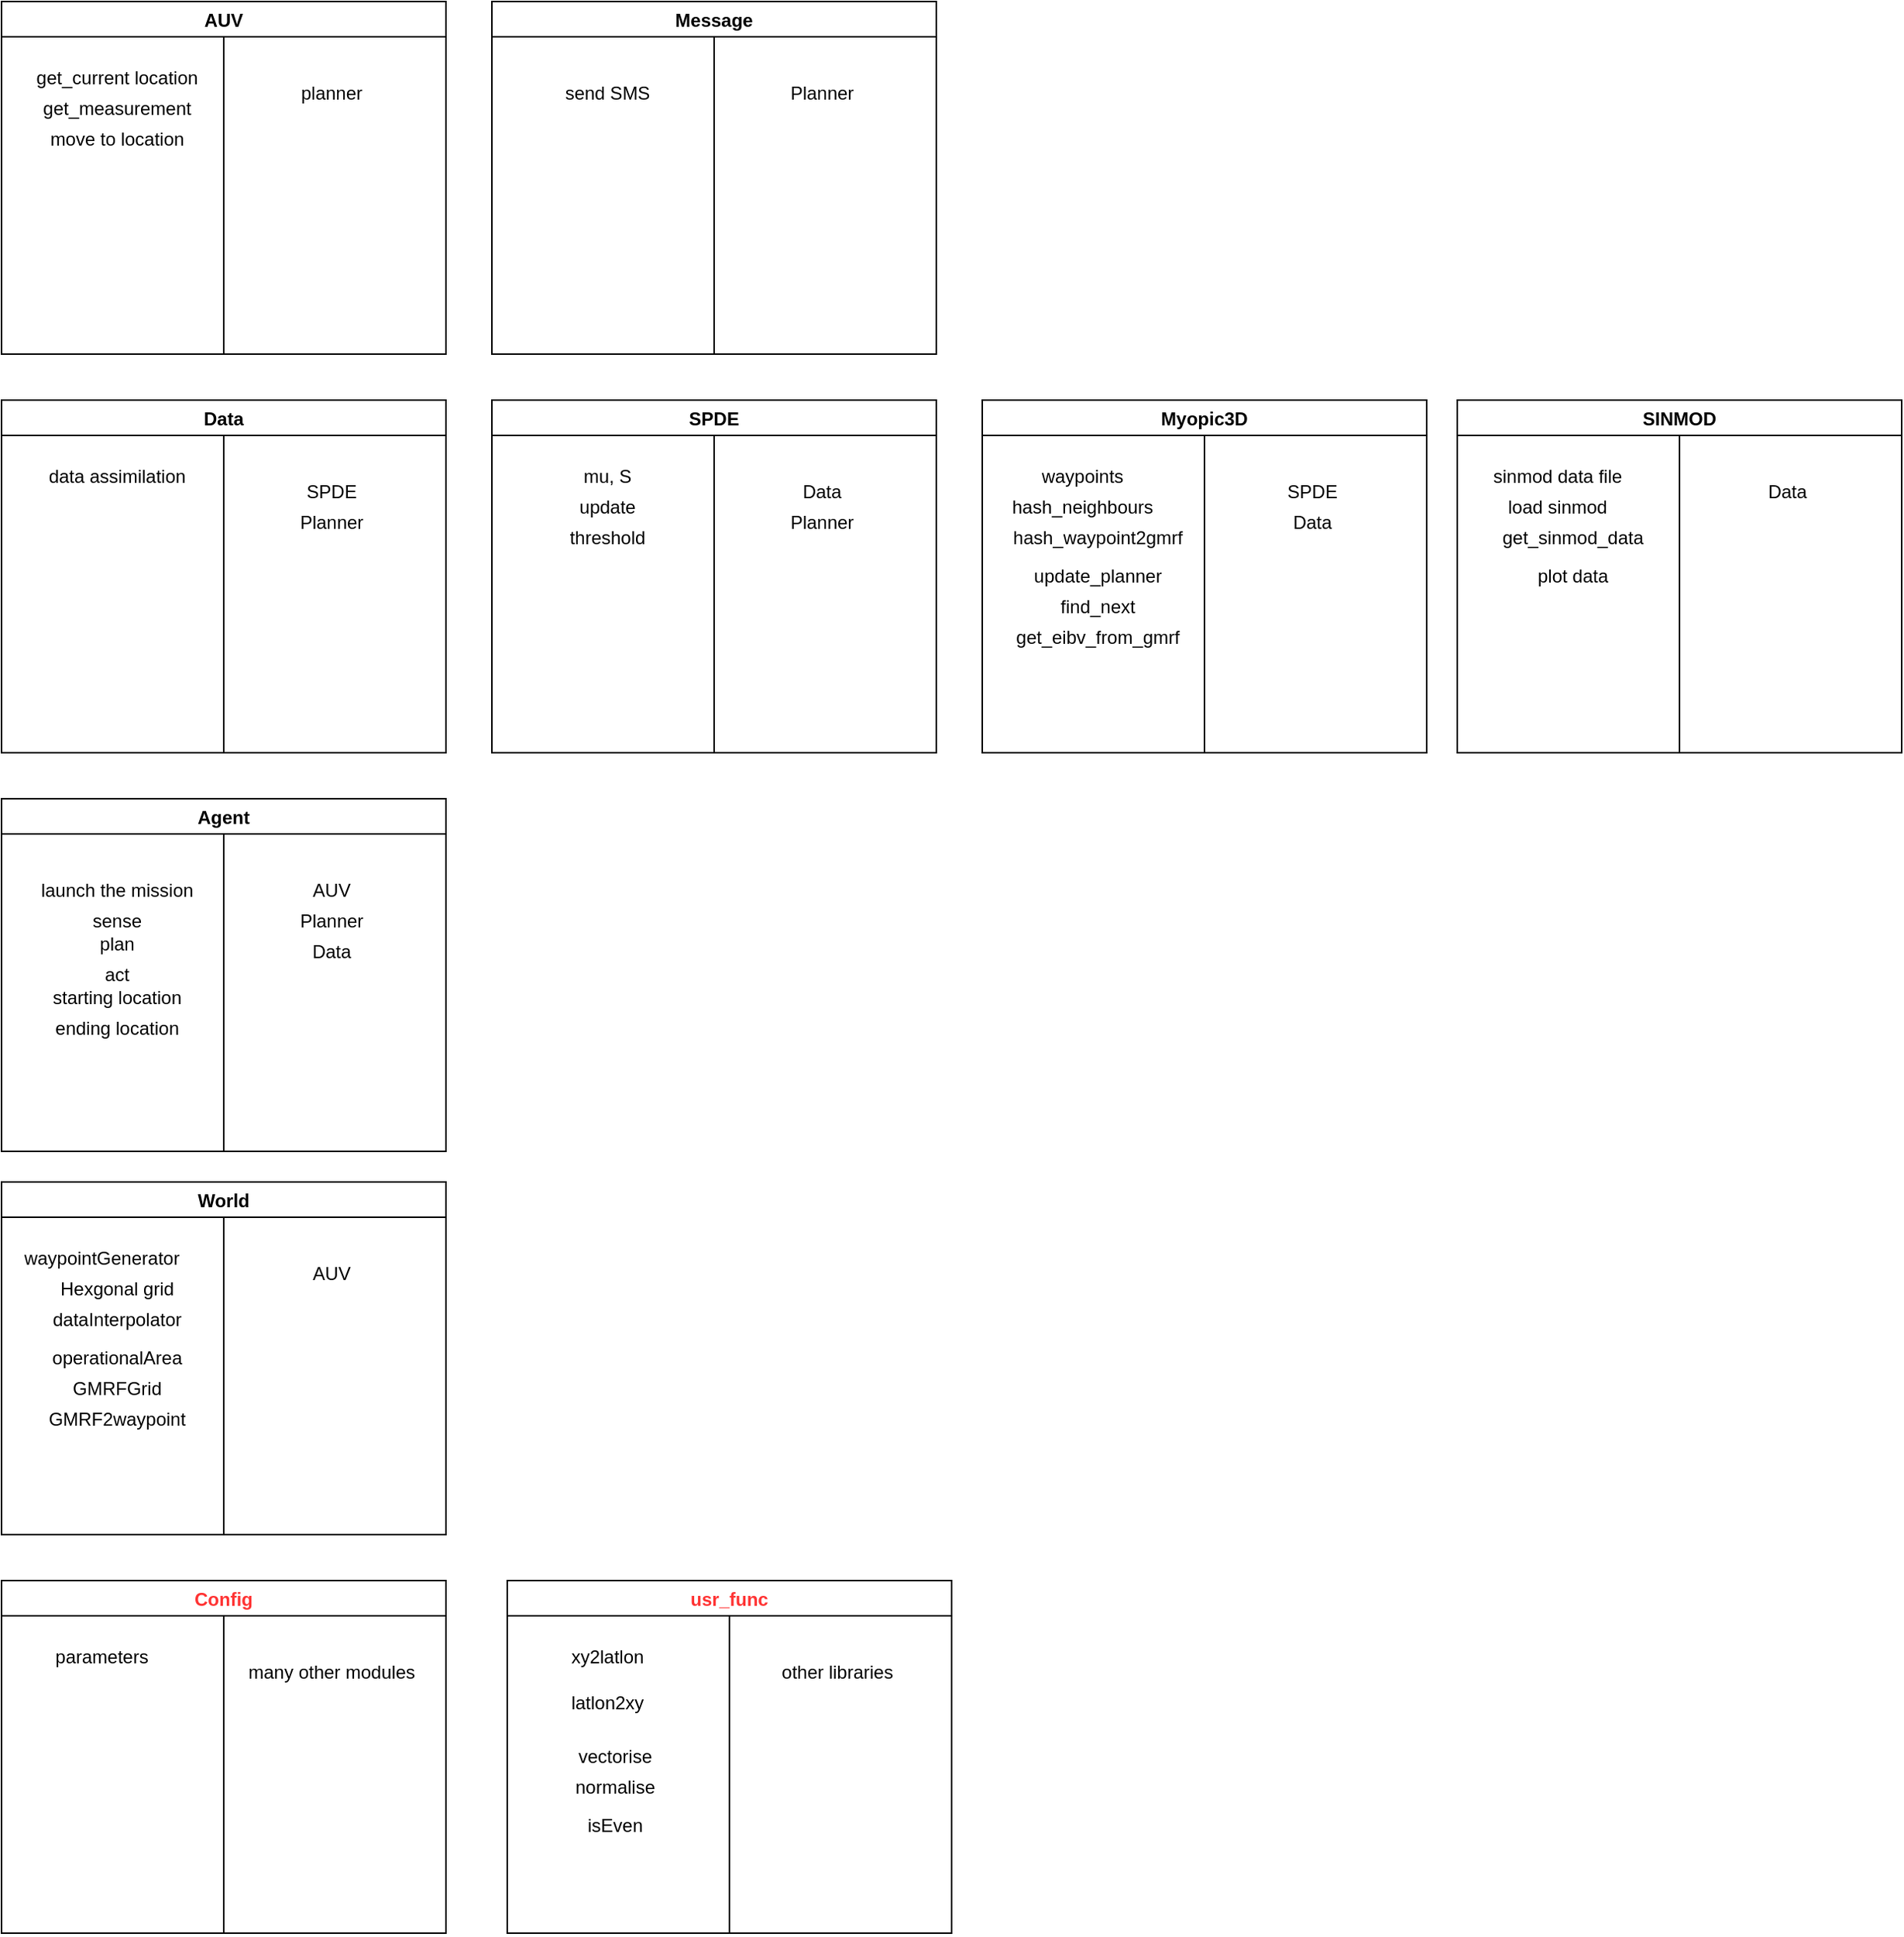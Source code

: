 <mxfile version="20.3.0" type="device"><diagram id="g1CnJB_Rr_9FsxK_g9BP" name="Page-1"><mxGraphModel dx="1078" dy="611" grid="1" gridSize="10" guides="1" tooltips="1" connect="1" arrows="1" fold="1" page="1" pageScale="1" pageWidth="4681" pageHeight="3300" math="0" shadow="0"><root><mxCell id="0"/><mxCell id="1" parent="0"/><mxCell id="GoGUJSBJ-pz_oauITj-g-151" value="" style="group" parent="1" vertex="1" connectable="0"><mxGeometry x="170" y="60" width="290" height="230" as="geometry"/></mxCell><mxCell id="GoGUJSBJ-pz_oauITj-g-152" value="" style="endArrow=none;html=1;rounded=0;exitX=0.5;exitY=1;exitDx=0;exitDy=0;entryX=0.5;entryY=0;entryDx=0;entryDy=0;" parent="GoGUJSBJ-pz_oauITj-g-151" source="GoGUJSBJ-pz_oauITj-g-153" target="GoGUJSBJ-pz_oauITj-g-153" edge="1"><mxGeometry width="50" height="50" relative="1" as="geometry"><mxPoint x="195" y="140" as="sourcePoint"/><mxPoint x="190" y="30" as="targetPoint"/></mxGeometry></mxCell><mxCell id="GoGUJSBJ-pz_oauITj-g-153" value="AUV" style="swimlane;" parent="GoGUJSBJ-pz_oauITj-g-151" vertex="1"><mxGeometry width="290" height="230" as="geometry"><mxRectangle x="430" y="340" width="130" height="23" as="alternateBounds"/></mxGeometry></mxCell><mxCell id="GoGUJSBJ-pz_oauITj-g-154" value="get_current location" style="text;html=1;align=center;verticalAlign=middle;resizable=0;points=[];autosize=1;strokeColor=none;fillColor=none;" parent="GoGUJSBJ-pz_oauITj-g-153" vertex="1"><mxGeometry x="15" y="40" width="120" height="20" as="geometry"/></mxCell><mxCell id="GoGUJSBJ-pz_oauITj-g-155" value="planner" style="text;html=1;align=center;verticalAlign=middle;resizable=0;points=[];autosize=1;strokeColor=none;fillColor=none;" parent="GoGUJSBJ-pz_oauITj-g-153" vertex="1"><mxGeometry x="185" y="50" width="60" height="20" as="geometry"/></mxCell><mxCell id="GoGUJSBJ-pz_oauITj-g-156" value="get_measurement" style="text;html=1;align=center;verticalAlign=middle;resizable=0;points=[];autosize=1;strokeColor=none;fillColor=none;" parent="GoGUJSBJ-pz_oauITj-g-153" vertex="1"><mxGeometry x="20" y="60" width="110" height="20" as="geometry"/></mxCell><mxCell id="GoGUJSBJ-pz_oauITj-g-158" value="move to location" style="text;html=1;align=center;verticalAlign=middle;resizable=0;points=[];autosize=1;strokeColor=none;fillColor=none;" parent="GoGUJSBJ-pz_oauITj-g-153" vertex="1"><mxGeometry x="25" y="80" width="100" height="20" as="geometry"/></mxCell><mxCell id="GoGUJSBJ-pz_oauITj-g-161" value="" style="group" parent="1" vertex="1" connectable="0"><mxGeometry x="490" y="60" width="290" height="230" as="geometry"/></mxCell><mxCell id="GoGUJSBJ-pz_oauITj-g-162" value="" style="endArrow=none;html=1;rounded=0;exitX=0.5;exitY=1;exitDx=0;exitDy=0;entryX=0.5;entryY=0;entryDx=0;entryDy=0;" parent="GoGUJSBJ-pz_oauITj-g-161" source="GoGUJSBJ-pz_oauITj-g-163" target="GoGUJSBJ-pz_oauITj-g-163" edge="1"><mxGeometry width="50" height="50" relative="1" as="geometry"><mxPoint x="195" y="140" as="sourcePoint"/><mxPoint x="190" y="30" as="targetPoint"/></mxGeometry></mxCell><mxCell id="GoGUJSBJ-pz_oauITj-g-163" value="Message" style="swimlane;" parent="GoGUJSBJ-pz_oauITj-g-161" vertex="1"><mxGeometry width="290" height="230" as="geometry"><mxRectangle x="430" y="340" width="130" height="23" as="alternateBounds"/></mxGeometry></mxCell><mxCell id="GoGUJSBJ-pz_oauITj-g-164" value="send SMS" style="text;html=1;align=center;verticalAlign=middle;resizable=0;points=[];autosize=1;strokeColor=none;fillColor=none;" parent="GoGUJSBJ-pz_oauITj-g-163" vertex="1"><mxGeometry x="40" y="50" width="70" height="20" as="geometry"/></mxCell><mxCell id="GoGUJSBJ-pz_oauITj-g-165" value="Planner" style="text;html=1;align=center;verticalAlign=middle;resizable=0;points=[];autosize=1;strokeColor=none;fillColor=none;" parent="GoGUJSBJ-pz_oauITj-g-163" vertex="1"><mxGeometry x="185" y="50" width="60" height="20" as="geometry"/></mxCell><mxCell id="GoGUJSBJ-pz_oauITj-g-168" value="" style="group" parent="1" vertex="1" connectable="0"><mxGeometry x="170" y="320" width="290" height="230" as="geometry"/></mxCell><mxCell id="GoGUJSBJ-pz_oauITj-g-169" value="" style="endArrow=none;html=1;rounded=0;exitX=0.5;exitY=1;exitDx=0;exitDy=0;entryX=0.5;entryY=0;entryDx=0;entryDy=0;" parent="GoGUJSBJ-pz_oauITj-g-168" source="GoGUJSBJ-pz_oauITj-g-170" target="GoGUJSBJ-pz_oauITj-g-170" edge="1"><mxGeometry width="50" height="50" relative="1" as="geometry"><mxPoint x="195" y="140" as="sourcePoint"/><mxPoint x="190" y="30" as="targetPoint"/></mxGeometry></mxCell><mxCell id="GoGUJSBJ-pz_oauITj-g-170" value="Data" style="swimlane;" parent="GoGUJSBJ-pz_oauITj-g-168" vertex="1"><mxGeometry width="290" height="230" as="geometry"><mxRectangle x="430" y="340" width="130" height="23" as="alternateBounds"/></mxGeometry></mxCell><mxCell id="GoGUJSBJ-pz_oauITj-g-171" value="data assimilation" style="text;html=1;align=center;verticalAlign=middle;resizable=0;points=[];autosize=1;strokeColor=none;fillColor=none;" parent="GoGUJSBJ-pz_oauITj-g-170" vertex="1"><mxGeometry x="25" y="40" width="100" height="20" as="geometry"/></mxCell><mxCell id="GoGUJSBJ-pz_oauITj-g-172" value="SPDE" style="text;html=1;align=center;verticalAlign=middle;resizable=0;points=[];autosize=1;strokeColor=none;fillColor=none;" parent="GoGUJSBJ-pz_oauITj-g-170" vertex="1"><mxGeometry x="190" y="50" width="50" height="20" as="geometry"/></mxCell><mxCell id="GoGUJSBJ-pz_oauITj-g-175" value="Planner" style="text;html=1;align=center;verticalAlign=middle;resizable=0;points=[];autosize=1;strokeColor=none;fillColor=none;" parent="GoGUJSBJ-pz_oauITj-g-170" vertex="1"><mxGeometry x="185" y="70" width="60" height="20" as="geometry"/></mxCell><mxCell id="GoGUJSBJ-pz_oauITj-g-180" value="" style="group" parent="1" vertex="1" connectable="0"><mxGeometry x="490" y="320" width="290" height="230" as="geometry"/></mxCell><mxCell id="GoGUJSBJ-pz_oauITj-g-181" value="" style="endArrow=none;html=1;rounded=0;exitX=0.5;exitY=1;exitDx=0;exitDy=0;entryX=0.5;entryY=0;entryDx=0;entryDy=0;" parent="GoGUJSBJ-pz_oauITj-g-180" source="GoGUJSBJ-pz_oauITj-g-182" target="GoGUJSBJ-pz_oauITj-g-182" edge="1"><mxGeometry width="50" height="50" relative="1" as="geometry"><mxPoint x="195" y="140" as="sourcePoint"/><mxPoint x="190" y="30" as="targetPoint"/></mxGeometry></mxCell><mxCell id="GoGUJSBJ-pz_oauITj-g-182" value="SPDE" style="swimlane;" parent="GoGUJSBJ-pz_oauITj-g-180" vertex="1"><mxGeometry width="290" height="230" as="geometry"><mxRectangle x="430" y="340" width="130" height="23" as="alternateBounds"/></mxGeometry></mxCell><mxCell id="GoGUJSBJ-pz_oauITj-g-183" value="mu, S" style="text;html=1;align=center;verticalAlign=middle;resizable=0;points=[];autosize=1;strokeColor=none;fillColor=none;" parent="GoGUJSBJ-pz_oauITj-g-182" vertex="1"><mxGeometry x="50" y="40" width="50" height="20" as="geometry"/></mxCell><mxCell id="GoGUJSBJ-pz_oauITj-g-184" value="Data" style="text;html=1;align=center;verticalAlign=middle;resizable=0;points=[];autosize=1;strokeColor=none;fillColor=none;" parent="GoGUJSBJ-pz_oauITj-g-182" vertex="1"><mxGeometry x="195" y="50" width="40" height="20" as="geometry"/></mxCell><mxCell id="GoGUJSBJ-pz_oauITj-g-185" value="Planner" style="text;html=1;align=center;verticalAlign=middle;resizable=0;points=[];autosize=1;strokeColor=none;fillColor=none;" parent="GoGUJSBJ-pz_oauITj-g-182" vertex="1"><mxGeometry x="185" y="70" width="60" height="20" as="geometry"/></mxCell><mxCell id="GoGUJSBJ-pz_oauITj-g-238" value="update" style="text;html=1;align=center;verticalAlign=middle;resizable=0;points=[];autosize=1;strokeColor=none;fillColor=none;" parent="GoGUJSBJ-pz_oauITj-g-182" vertex="1"><mxGeometry x="50" y="60" width="50" height="20" as="geometry"/></mxCell><mxCell id="GoGUJSBJ-pz_oauITj-g-250" value="threshold" style="text;html=1;align=center;verticalAlign=middle;resizable=0;points=[];autosize=1;strokeColor=none;fillColor=none;" parent="GoGUJSBJ-pz_oauITj-g-182" vertex="1"><mxGeometry x="45" y="80" width="60" height="20" as="geometry"/></mxCell><mxCell id="GoGUJSBJ-pz_oauITj-g-188" value="" style="group" parent="1" vertex="1" connectable="0"><mxGeometry x="500" y="1090" width="290" height="230" as="geometry"/></mxCell><mxCell id="GoGUJSBJ-pz_oauITj-g-189" value="" style="endArrow=none;html=1;rounded=0;exitX=0.5;exitY=1;exitDx=0;exitDy=0;entryX=0.5;entryY=0;entryDx=0;entryDy=0;" parent="GoGUJSBJ-pz_oauITj-g-188" source="GoGUJSBJ-pz_oauITj-g-190" target="GoGUJSBJ-pz_oauITj-g-190" edge="1"><mxGeometry width="50" height="50" relative="1" as="geometry"><mxPoint x="195" y="140" as="sourcePoint"/><mxPoint x="190" y="30" as="targetPoint"/></mxGeometry></mxCell><mxCell id="GoGUJSBJ-pz_oauITj-g-190" value="usr_func" style="swimlane;fontColor=#FF3333;" parent="GoGUJSBJ-pz_oauITj-g-188" vertex="1"><mxGeometry width="290" height="230" as="geometry"><mxRectangle x="430" y="340" width="130" height="23" as="alternateBounds"/></mxGeometry></mxCell><mxCell id="GoGUJSBJ-pz_oauITj-g-191" value="xy2latlon" style="text;html=1;align=center;verticalAlign=middle;resizable=0;points=[];autosize=1;strokeColor=none;fillColor=none;" parent="GoGUJSBJ-pz_oauITj-g-190" vertex="1"><mxGeometry x="35" y="40" width="60" height="20" as="geometry"/></mxCell><mxCell id="GoGUJSBJ-pz_oauITj-g-192" value="latlon2xy" style="text;html=1;align=center;verticalAlign=middle;resizable=0;points=[];autosize=1;strokeColor=none;fillColor=none;" parent="GoGUJSBJ-pz_oauITj-g-190" vertex="1"><mxGeometry x="35" y="70" width="60" height="20" as="geometry"/></mxCell><mxCell id="GoGUJSBJ-pz_oauITj-g-193" value="other libraries" style="text;html=1;align=center;verticalAlign=middle;resizable=0;points=[];autosize=1;strokeColor=none;fillColor=none;" parent="GoGUJSBJ-pz_oauITj-g-190" vertex="1"><mxGeometry x="170" y="50" width="90" height="20" as="geometry"/></mxCell><mxCell id="GoGUJSBJ-pz_oauITj-g-194" value="vectorise" style="text;html=1;align=center;verticalAlign=middle;resizable=0;points=[];autosize=1;strokeColor=none;fillColor=none;" parent="GoGUJSBJ-pz_oauITj-g-190" vertex="1"><mxGeometry x="40" y="105" width="60" height="20" as="geometry"/></mxCell><mxCell id="GoGUJSBJ-pz_oauITj-g-195" value="normalise" style="text;html=1;align=center;verticalAlign=middle;resizable=0;points=[];autosize=1;strokeColor=none;fillColor=none;" parent="GoGUJSBJ-pz_oauITj-g-190" vertex="1"><mxGeometry x="35" y="125" width="70" height="20" as="geometry"/></mxCell><mxCell id="GoGUJSBJ-pz_oauITj-g-196" value="isEven" style="text;html=1;align=center;verticalAlign=middle;resizable=0;points=[];autosize=1;strokeColor=none;fillColor=none;" parent="GoGUJSBJ-pz_oauITj-g-190" vertex="1"><mxGeometry x="45" y="150" width="50" height="20" as="geometry"/></mxCell><mxCell id="GoGUJSBJ-pz_oauITj-g-197" value="" style="group" parent="1" vertex="1" connectable="0"><mxGeometry x="170" y="1090" width="290" height="230" as="geometry"/></mxCell><mxCell id="GoGUJSBJ-pz_oauITj-g-198" value="" style="endArrow=none;html=1;rounded=0;exitX=0.5;exitY=1;exitDx=0;exitDy=0;entryX=0.5;entryY=0;entryDx=0;entryDy=0;" parent="GoGUJSBJ-pz_oauITj-g-197" source="GoGUJSBJ-pz_oauITj-g-199" target="GoGUJSBJ-pz_oauITj-g-199" edge="1"><mxGeometry width="50" height="50" relative="1" as="geometry"><mxPoint x="195" y="140" as="sourcePoint"/><mxPoint x="190" y="30" as="targetPoint"/></mxGeometry></mxCell><mxCell id="GoGUJSBJ-pz_oauITj-g-199" value="Config" style="swimlane;fontColor=#FF3333;" parent="GoGUJSBJ-pz_oauITj-g-197" vertex="1"><mxGeometry width="290" height="230" as="geometry"><mxRectangle x="430" y="340" width="130" height="23" as="alternateBounds"/></mxGeometry></mxCell><mxCell id="GoGUJSBJ-pz_oauITj-g-200" value="parameters" style="text;html=1;align=center;verticalAlign=middle;resizable=0;points=[];autosize=1;strokeColor=none;fillColor=none;" parent="GoGUJSBJ-pz_oauITj-g-199" vertex="1"><mxGeometry x="25" y="40" width="80" height="20" as="geometry"/></mxCell><mxCell id="GoGUJSBJ-pz_oauITj-g-201" value="many other modules" style="text;html=1;align=center;verticalAlign=middle;resizable=0;points=[];autosize=1;strokeColor=none;fillColor=none;" parent="GoGUJSBJ-pz_oauITj-g-199" vertex="1"><mxGeometry x="155" y="50" width="120" height="20" as="geometry"/></mxCell><mxCell id="GoGUJSBJ-pz_oauITj-g-230" value="" style="group" parent="1" vertex="1" connectable="0"><mxGeometry x="170" y="580" width="290" height="230" as="geometry"/></mxCell><mxCell id="GoGUJSBJ-pz_oauITj-g-231" value="" style="endArrow=none;html=1;rounded=0;exitX=0.5;exitY=1;exitDx=0;exitDy=0;entryX=0.5;entryY=0;entryDx=0;entryDy=0;" parent="GoGUJSBJ-pz_oauITj-g-230" source="GoGUJSBJ-pz_oauITj-g-232" target="GoGUJSBJ-pz_oauITj-g-232" edge="1"><mxGeometry width="50" height="50" relative="1" as="geometry"><mxPoint x="195" y="140" as="sourcePoint"/><mxPoint x="190" y="30" as="targetPoint"/></mxGeometry></mxCell><mxCell id="GoGUJSBJ-pz_oauITj-g-232" value="Agent" style="swimlane;" parent="GoGUJSBJ-pz_oauITj-g-230" vertex="1"><mxGeometry width="290" height="230" as="geometry"><mxRectangle x="430" y="340" width="130" height="23" as="alternateBounds"/></mxGeometry></mxCell><mxCell id="GoGUJSBJ-pz_oauITj-g-233" value="launch the mission" style="text;html=1;align=center;verticalAlign=middle;resizable=0;points=[];autosize=1;strokeColor=none;fillColor=none;" parent="GoGUJSBJ-pz_oauITj-g-232" vertex="1"><mxGeometry x="20" y="50" width="110" height="20" as="geometry"/></mxCell><mxCell id="GoGUJSBJ-pz_oauITj-g-234" value="AUV" style="text;html=1;align=center;verticalAlign=middle;resizable=0;points=[];autosize=1;strokeColor=none;fillColor=none;" parent="GoGUJSBJ-pz_oauITj-g-232" vertex="1"><mxGeometry x="195" y="50" width="40" height="20" as="geometry"/></mxCell><mxCell id="GoGUJSBJ-pz_oauITj-g-235" value="Planner" style="text;html=1;align=center;verticalAlign=middle;resizable=0;points=[];autosize=1;strokeColor=none;fillColor=none;" parent="GoGUJSBJ-pz_oauITj-g-232" vertex="1"><mxGeometry x="185" y="70" width="60" height="20" as="geometry"/></mxCell><mxCell id="GoGUJSBJ-pz_oauITj-g-236" value="Data" style="text;html=1;align=center;verticalAlign=middle;resizable=0;points=[];autosize=1;strokeColor=none;fillColor=none;" parent="GoGUJSBJ-pz_oauITj-g-232" vertex="1"><mxGeometry x="195" y="90" width="40" height="20" as="geometry"/></mxCell><mxCell id="GoGUJSBJ-pz_oauITj-g-251" value="sense" style="text;html=1;align=center;verticalAlign=middle;resizable=0;points=[];autosize=1;strokeColor=none;fillColor=none;" parent="GoGUJSBJ-pz_oauITj-g-232" vertex="1"><mxGeometry x="50" y="70" width="50" height="20" as="geometry"/></mxCell><mxCell id="GoGUJSBJ-pz_oauITj-g-252" value="plan" style="text;html=1;align=center;verticalAlign=middle;resizable=0;points=[];autosize=1;strokeColor=none;fillColor=none;" parent="GoGUJSBJ-pz_oauITj-g-232" vertex="1"><mxGeometry x="55" y="85" width="40" height="20" as="geometry"/></mxCell><mxCell id="GoGUJSBJ-pz_oauITj-g-253" value="act" style="text;html=1;align=center;verticalAlign=middle;resizable=0;points=[];autosize=1;strokeColor=none;fillColor=none;" parent="GoGUJSBJ-pz_oauITj-g-232" vertex="1"><mxGeometry x="60" y="105" width="30" height="20" as="geometry"/></mxCell><mxCell id="GoGUJSBJ-pz_oauITj-g-286" value="starting location" style="text;html=1;align=center;verticalAlign=middle;resizable=0;points=[];autosize=1;strokeColor=none;fillColor=none;" parent="GoGUJSBJ-pz_oauITj-g-232" vertex="1"><mxGeometry x="25" y="120" width="100" height="20" as="geometry"/></mxCell><mxCell id="GoGUJSBJ-pz_oauITj-g-287" value="ending location" style="text;html=1;align=center;verticalAlign=middle;resizable=0;points=[];autosize=1;strokeColor=none;fillColor=none;" parent="GoGUJSBJ-pz_oauITj-g-232" vertex="1"><mxGeometry x="25" y="140" width="100" height="20" as="geometry"/></mxCell><mxCell id="GoGUJSBJ-pz_oauITj-g-239" value="" style="group" parent="1" vertex="1" connectable="0"><mxGeometry x="900" y="320" width="200" height="230" as="geometry"/></mxCell><mxCell id="GoGUJSBJ-pz_oauITj-g-240" value="" style="endArrow=none;html=1;rounded=0;exitX=0.5;exitY=1;exitDx=0;exitDy=0;entryX=0.5;entryY=0;entryDx=0;entryDy=0;" parent="GoGUJSBJ-pz_oauITj-g-239" source="GoGUJSBJ-pz_oauITj-g-241" target="GoGUJSBJ-pz_oauITj-g-241" edge="1"><mxGeometry width="50" height="50" relative="1" as="geometry"><mxPoint x="105" y="140" as="sourcePoint"/><mxPoint x="100" y="30" as="targetPoint"/></mxGeometry></mxCell><mxCell id="GoGUJSBJ-pz_oauITj-g-241" value="Myopic3D" style="swimlane;" parent="GoGUJSBJ-pz_oauITj-g-239" vertex="1"><mxGeometry x="-90" width="290" height="230" as="geometry"><mxRectangle x="430" y="340" width="130" height="23" as="alternateBounds"/></mxGeometry></mxCell><mxCell id="GoGUJSBJ-pz_oauITj-g-242" value="waypoints" style="text;html=1;align=center;verticalAlign=middle;resizable=0;points=[];autosize=1;strokeColor=none;fillColor=none;" parent="GoGUJSBJ-pz_oauITj-g-241" vertex="1"><mxGeometry x="30" y="40" width="70" height="20" as="geometry"/></mxCell><mxCell id="GoGUJSBJ-pz_oauITj-g-243" value="SPDE" style="text;html=1;align=center;verticalAlign=middle;resizable=0;points=[];autosize=1;strokeColor=none;fillColor=none;" parent="GoGUJSBJ-pz_oauITj-g-241" vertex="1"><mxGeometry x="190" y="50" width="50" height="20" as="geometry"/></mxCell><mxCell id="GoGUJSBJ-pz_oauITj-g-244" value="Data" style="text;html=1;align=center;verticalAlign=middle;resizable=0;points=[];autosize=1;strokeColor=none;fillColor=none;" parent="GoGUJSBJ-pz_oauITj-g-241" vertex="1"><mxGeometry x="195" y="70" width="40" height="20" as="geometry"/></mxCell><mxCell id="GoGUJSBJ-pz_oauITj-g-245" value="hash_neighbours" style="text;html=1;align=center;verticalAlign=middle;resizable=0;points=[];autosize=1;strokeColor=none;fillColor=none;" parent="GoGUJSBJ-pz_oauITj-g-241" vertex="1"><mxGeometry x="10" y="60" width="110" height="20" as="geometry"/></mxCell><mxCell id="GoGUJSBJ-pz_oauITj-g-246" value="hash_waypoint2gmrf" style="text;html=1;align=center;verticalAlign=middle;resizable=0;points=[];autosize=1;strokeColor=none;fillColor=none;" parent="GoGUJSBJ-pz_oauITj-g-241" vertex="1"><mxGeometry x="10" y="80" width="130" height="20" as="geometry"/></mxCell><mxCell id="GoGUJSBJ-pz_oauITj-g-247" value="update_planner" style="text;html=1;align=center;verticalAlign=middle;resizable=0;points=[];autosize=1;strokeColor=none;fillColor=none;" parent="GoGUJSBJ-pz_oauITj-g-241" vertex="1"><mxGeometry x="25" y="105" width="100" height="20" as="geometry"/></mxCell><mxCell id="GoGUJSBJ-pz_oauITj-g-248" value="find_next" style="text;html=1;align=center;verticalAlign=middle;resizable=0;points=[];autosize=1;strokeColor=none;fillColor=none;" parent="GoGUJSBJ-pz_oauITj-g-241" vertex="1"><mxGeometry x="45" y="125" width="60" height="20" as="geometry"/></mxCell><mxCell id="GoGUJSBJ-pz_oauITj-g-249" value="get_eibv_from_gmrf" style="text;html=1;align=center;verticalAlign=middle;resizable=0;points=[];autosize=1;strokeColor=none;fillColor=none;" parent="GoGUJSBJ-pz_oauITj-g-241" vertex="1"><mxGeometry x="15" y="145" width="120" height="20" as="geometry"/></mxCell><mxCell id="GoGUJSBJ-pz_oauITj-g-263" value="" style="group" parent="1" vertex="1" connectable="0"><mxGeometry x="1210" y="320" width="200" height="230" as="geometry"/></mxCell><mxCell id="GoGUJSBJ-pz_oauITj-g-264" value="" style="endArrow=none;html=1;rounded=0;exitX=0.5;exitY=1;exitDx=0;exitDy=0;entryX=0.5;entryY=0;entryDx=0;entryDy=0;" parent="GoGUJSBJ-pz_oauITj-g-263" source="GoGUJSBJ-pz_oauITj-g-265" target="GoGUJSBJ-pz_oauITj-g-265" edge="1"><mxGeometry width="50" height="50" relative="1" as="geometry"><mxPoint x="105" y="140" as="sourcePoint"/><mxPoint x="100" y="30" as="targetPoint"/></mxGeometry></mxCell><mxCell id="GoGUJSBJ-pz_oauITj-g-265" value="SINMOD" style="swimlane;" parent="GoGUJSBJ-pz_oauITj-g-263" vertex="1"><mxGeometry x="-90" width="290" height="230" as="geometry"><mxRectangle x="430" y="340" width="130" height="23" as="alternateBounds"/></mxGeometry></mxCell><mxCell id="GoGUJSBJ-pz_oauITj-g-266" value="sinmod data file" style="text;html=1;align=center;verticalAlign=middle;resizable=0;points=[];autosize=1;strokeColor=none;fillColor=none;" parent="GoGUJSBJ-pz_oauITj-g-265" vertex="1"><mxGeometry x="15" y="40" width="100" height="20" as="geometry"/></mxCell><mxCell id="GoGUJSBJ-pz_oauITj-g-268" value="Data" style="text;html=1;align=center;verticalAlign=middle;resizable=0;points=[];autosize=1;strokeColor=none;fillColor=none;" parent="GoGUJSBJ-pz_oauITj-g-265" vertex="1"><mxGeometry x="195" y="50" width="40" height="20" as="geometry"/></mxCell><mxCell id="GoGUJSBJ-pz_oauITj-g-269" value="load sinmod" style="text;html=1;align=center;verticalAlign=middle;resizable=0;points=[];autosize=1;strokeColor=none;fillColor=none;" parent="GoGUJSBJ-pz_oauITj-g-265" vertex="1"><mxGeometry x="25" y="60" width="80" height="20" as="geometry"/></mxCell><mxCell id="GoGUJSBJ-pz_oauITj-g-270" value="get_sinmod_data" style="text;html=1;align=center;verticalAlign=middle;resizable=0;points=[];autosize=1;strokeColor=none;fillColor=none;" parent="GoGUJSBJ-pz_oauITj-g-265" vertex="1"><mxGeometry x="20" y="80" width="110" height="20" as="geometry"/></mxCell><mxCell id="GoGUJSBJ-pz_oauITj-g-272" value="plot data" style="text;html=1;align=center;verticalAlign=middle;resizable=0;points=[];autosize=1;strokeColor=none;fillColor=none;" parent="GoGUJSBJ-pz_oauITj-g-265" vertex="1"><mxGeometry x="45" y="105" width="60" height="20" as="geometry"/></mxCell><mxCell id="GoGUJSBJ-pz_oauITj-g-276" value="" style="group" parent="1" vertex="1" connectable="0"><mxGeometry x="170" y="830" width="290" height="230" as="geometry"/></mxCell><mxCell id="GoGUJSBJ-pz_oauITj-g-277" value="" style="endArrow=none;html=1;rounded=0;exitX=0.5;exitY=1;exitDx=0;exitDy=0;entryX=0.5;entryY=0;entryDx=0;entryDy=0;" parent="GoGUJSBJ-pz_oauITj-g-276" source="GoGUJSBJ-pz_oauITj-g-278" target="GoGUJSBJ-pz_oauITj-g-278" edge="1"><mxGeometry width="50" height="50" relative="1" as="geometry"><mxPoint x="195" y="140" as="sourcePoint"/><mxPoint x="190" y="30" as="targetPoint"/></mxGeometry></mxCell><mxCell id="GoGUJSBJ-pz_oauITj-g-278" value="World" style="swimlane;" parent="GoGUJSBJ-pz_oauITj-g-276" vertex="1"><mxGeometry width="290" height="230" as="geometry"><mxRectangle x="430" y="340" width="130" height="23" as="alternateBounds"/></mxGeometry></mxCell><mxCell id="GoGUJSBJ-pz_oauITj-g-279" value="waypointGenerator" style="text;html=1;align=center;verticalAlign=middle;resizable=0;points=[];autosize=1;strokeColor=none;fillColor=none;" parent="GoGUJSBJ-pz_oauITj-g-278" vertex="1"><mxGeometry x="5" y="40" width="120" height="20" as="geometry"/></mxCell><mxCell id="GoGUJSBJ-pz_oauITj-g-280" value="AUV" style="text;html=1;align=center;verticalAlign=middle;resizable=0;points=[];autosize=1;strokeColor=none;fillColor=none;" parent="GoGUJSBJ-pz_oauITj-g-278" vertex="1"><mxGeometry x="195" y="50" width="40" height="20" as="geometry"/></mxCell><mxCell id="GoGUJSBJ-pz_oauITj-g-281" value="Hexgonal grid" style="text;html=1;align=center;verticalAlign=middle;resizable=0;points=[];autosize=1;strokeColor=none;fillColor=none;" parent="GoGUJSBJ-pz_oauITj-g-278" vertex="1"><mxGeometry x="30" y="60" width="90" height="20" as="geometry"/></mxCell><mxCell id="GoGUJSBJ-pz_oauITj-g-282" value="dataInterpolator" style="text;html=1;align=center;verticalAlign=middle;resizable=0;points=[];autosize=1;strokeColor=none;fillColor=none;" parent="GoGUJSBJ-pz_oauITj-g-278" vertex="1"><mxGeometry x="25" y="80" width="100" height="20" as="geometry"/></mxCell><mxCell id="GoGUJSBJ-pz_oauITj-g-283" value="operationalArea" style="text;html=1;align=center;verticalAlign=middle;resizable=0;points=[];autosize=1;strokeColor=none;fillColor=none;" parent="GoGUJSBJ-pz_oauITj-g-278" vertex="1"><mxGeometry x="25" y="105" width="100" height="20" as="geometry"/></mxCell><mxCell id="GoGUJSBJ-pz_oauITj-g-284" value="GMRFGrid" style="text;html=1;align=center;verticalAlign=middle;resizable=0;points=[];autosize=1;strokeColor=none;fillColor=none;" parent="GoGUJSBJ-pz_oauITj-g-278" vertex="1"><mxGeometry x="40" y="125" width="70" height="20" as="geometry"/></mxCell><mxCell id="GoGUJSBJ-pz_oauITj-g-285" value="GMRF2waypoint" style="text;html=1;align=center;verticalAlign=middle;resizable=0;points=[];autosize=1;strokeColor=none;fillColor=none;" parent="GoGUJSBJ-pz_oauITj-g-278" vertex="1"><mxGeometry x="25" y="145" width="100" height="20" as="geometry"/></mxCell></root></mxGraphModel></diagram></mxfile>